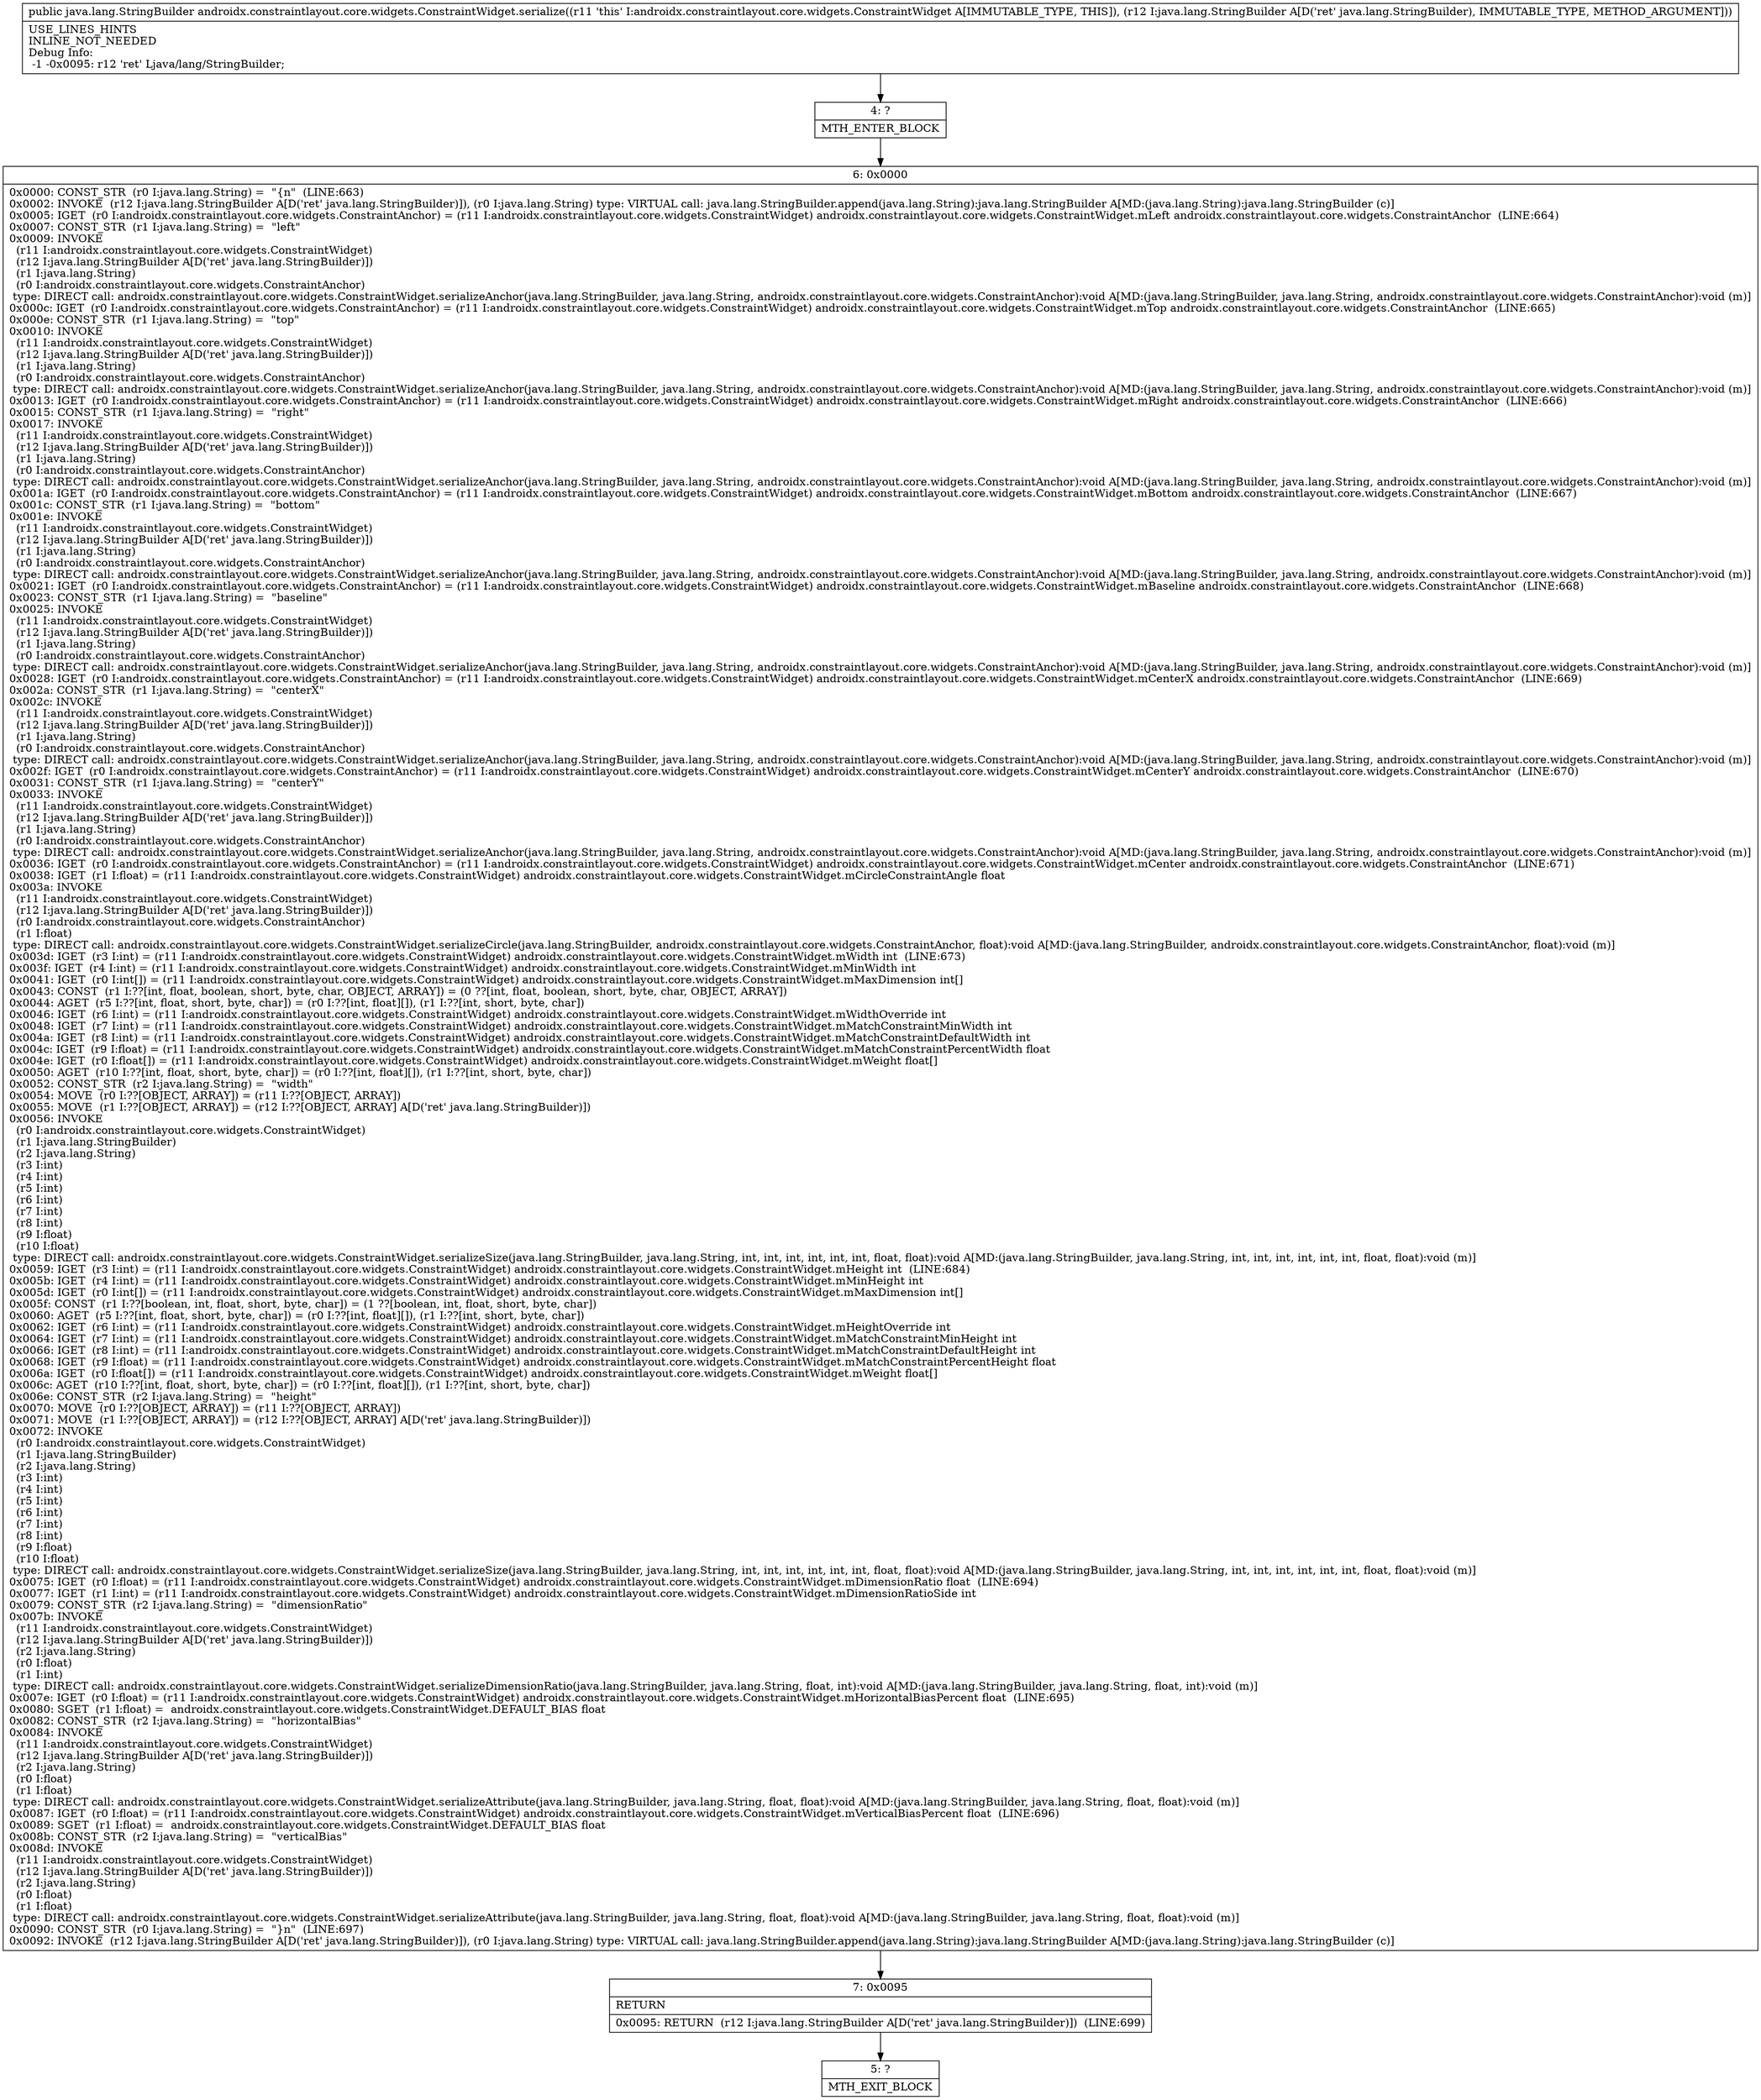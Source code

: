 digraph "CFG forandroidx.constraintlayout.core.widgets.ConstraintWidget.serialize(Ljava\/lang\/StringBuilder;)Ljava\/lang\/StringBuilder;" {
Node_4 [shape=record,label="{4\:\ ?|MTH_ENTER_BLOCK\l}"];
Node_6 [shape=record,label="{6\:\ 0x0000|0x0000: CONST_STR  (r0 I:java.lang.String) =  \"\{n\"  (LINE:663)\l0x0002: INVOKE  (r12 I:java.lang.StringBuilder A[D('ret' java.lang.StringBuilder)]), (r0 I:java.lang.String) type: VIRTUAL call: java.lang.StringBuilder.append(java.lang.String):java.lang.StringBuilder A[MD:(java.lang.String):java.lang.StringBuilder (c)]\l0x0005: IGET  (r0 I:androidx.constraintlayout.core.widgets.ConstraintAnchor) = (r11 I:androidx.constraintlayout.core.widgets.ConstraintWidget) androidx.constraintlayout.core.widgets.ConstraintWidget.mLeft androidx.constraintlayout.core.widgets.ConstraintAnchor  (LINE:664)\l0x0007: CONST_STR  (r1 I:java.lang.String) =  \"left\" \l0x0009: INVOKE  \l  (r11 I:androidx.constraintlayout.core.widgets.ConstraintWidget)\l  (r12 I:java.lang.StringBuilder A[D('ret' java.lang.StringBuilder)])\l  (r1 I:java.lang.String)\l  (r0 I:androidx.constraintlayout.core.widgets.ConstraintAnchor)\l type: DIRECT call: androidx.constraintlayout.core.widgets.ConstraintWidget.serializeAnchor(java.lang.StringBuilder, java.lang.String, androidx.constraintlayout.core.widgets.ConstraintAnchor):void A[MD:(java.lang.StringBuilder, java.lang.String, androidx.constraintlayout.core.widgets.ConstraintAnchor):void (m)]\l0x000c: IGET  (r0 I:androidx.constraintlayout.core.widgets.ConstraintAnchor) = (r11 I:androidx.constraintlayout.core.widgets.ConstraintWidget) androidx.constraintlayout.core.widgets.ConstraintWidget.mTop androidx.constraintlayout.core.widgets.ConstraintAnchor  (LINE:665)\l0x000e: CONST_STR  (r1 I:java.lang.String) =  \"top\" \l0x0010: INVOKE  \l  (r11 I:androidx.constraintlayout.core.widgets.ConstraintWidget)\l  (r12 I:java.lang.StringBuilder A[D('ret' java.lang.StringBuilder)])\l  (r1 I:java.lang.String)\l  (r0 I:androidx.constraintlayout.core.widgets.ConstraintAnchor)\l type: DIRECT call: androidx.constraintlayout.core.widgets.ConstraintWidget.serializeAnchor(java.lang.StringBuilder, java.lang.String, androidx.constraintlayout.core.widgets.ConstraintAnchor):void A[MD:(java.lang.StringBuilder, java.lang.String, androidx.constraintlayout.core.widgets.ConstraintAnchor):void (m)]\l0x0013: IGET  (r0 I:androidx.constraintlayout.core.widgets.ConstraintAnchor) = (r11 I:androidx.constraintlayout.core.widgets.ConstraintWidget) androidx.constraintlayout.core.widgets.ConstraintWidget.mRight androidx.constraintlayout.core.widgets.ConstraintAnchor  (LINE:666)\l0x0015: CONST_STR  (r1 I:java.lang.String) =  \"right\" \l0x0017: INVOKE  \l  (r11 I:androidx.constraintlayout.core.widgets.ConstraintWidget)\l  (r12 I:java.lang.StringBuilder A[D('ret' java.lang.StringBuilder)])\l  (r1 I:java.lang.String)\l  (r0 I:androidx.constraintlayout.core.widgets.ConstraintAnchor)\l type: DIRECT call: androidx.constraintlayout.core.widgets.ConstraintWidget.serializeAnchor(java.lang.StringBuilder, java.lang.String, androidx.constraintlayout.core.widgets.ConstraintAnchor):void A[MD:(java.lang.StringBuilder, java.lang.String, androidx.constraintlayout.core.widgets.ConstraintAnchor):void (m)]\l0x001a: IGET  (r0 I:androidx.constraintlayout.core.widgets.ConstraintAnchor) = (r11 I:androidx.constraintlayout.core.widgets.ConstraintWidget) androidx.constraintlayout.core.widgets.ConstraintWidget.mBottom androidx.constraintlayout.core.widgets.ConstraintAnchor  (LINE:667)\l0x001c: CONST_STR  (r1 I:java.lang.String) =  \"bottom\" \l0x001e: INVOKE  \l  (r11 I:androidx.constraintlayout.core.widgets.ConstraintWidget)\l  (r12 I:java.lang.StringBuilder A[D('ret' java.lang.StringBuilder)])\l  (r1 I:java.lang.String)\l  (r0 I:androidx.constraintlayout.core.widgets.ConstraintAnchor)\l type: DIRECT call: androidx.constraintlayout.core.widgets.ConstraintWidget.serializeAnchor(java.lang.StringBuilder, java.lang.String, androidx.constraintlayout.core.widgets.ConstraintAnchor):void A[MD:(java.lang.StringBuilder, java.lang.String, androidx.constraintlayout.core.widgets.ConstraintAnchor):void (m)]\l0x0021: IGET  (r0 I:androidx.constraintlayout.core.widgets.ConstraintAnchor) = (r11 I:androidx.constraintlayout.core.widgets.ConstraintWidget) androidx.constraintlayout.core.widgets.ConstraintWidget.mBaseline androidx.constraintlayout.core.widgets.ConstraintAnchor  (LINE:668)\l0x0023: CONST_STR  (r1 I:java.lang.String) =  \"baseline\" \l0x0025: INVOKE  \l  (r11 I:androidx.constraintlayout.core.widgets.ConstraintWidget)\l  (r12 I:java.lang.StringBuilder A[D('ret' java.lang.StringBuilder)])\l  (r1 I:java.lang.String)\l  (r0 I:androidx.constraintlayout.core.widgets.ConstraintAnchor)\l type: DIRECT call: androidx.constraintlayout.core.widgets.ConstraintWidget.serializeAnchor(java.lang.StringBuilder, java.lang.String, androidx.constraintlayout.core.widgets.ConstraintAnchor):void A[MD:(java.lang.StringBuilder, java.lang.String, androidx.constraintlayout.core.widgets.ConstraintAnchor):void (m)]\l0x0028: IGET  (r0 I:androidx.constraintlayout.core.widgets.ConstraintAnchor) = (r11 I:androidx.constraintlayout.core.widgets.ConstraintWidget) androidx.constraintlayout.core.widgets.ConstraintWidget.mCenterX androidx.constraintlayout.core.widgets.ConstraintAnchor  (LINE:669)\l0x002a: CONST_STR  (r1 I:java.lang.String) =  \"centerX\" \l0x002c: INVOKE  \l  (r11 I:androidx.constraintlayout.core.widgets.ConstraintWidget)\l  (r12 I:java.lang.StringBuilder A[D('ret' java.lang.StringBuilder)])\l  (r1 I:java.lang.String)\l  (r0 I:androidx.constraintlayout.core.widgets.ConstraintAnchor)\l type: DIRECT call: androidx.constraintlayout.core.widgets.ConstraintWidget.serializeAnchor(java.lang.StringBuilder, java.lang.String, androidx.constraintlayout.core.widgets.ConstraintAnchor):void A[MD:(java.lang.StringBuilder, java.lang.String, androidx.constraintlayout.core.widgets.ConstraintAnchor):void (m)]\l0x002f: IGET  (r0 I:androidx.constraintlayout.core.widgets.ConstraintAnchor) = (r11 I:androidx.constraintlayout.core.widgets.ConstraintWidget) androidx.constraintlayout.core.widgets.ConstraintWidget.mCenterY androidx.constraintlayout.core.widgets.ConstraintAnchor  (LINE:670)\l0x0031: CONST_STR  (r1 I:java.lang.String) =  \"centerY\" \l0x0033: INVOKE  \l  (r11 I:androidx.constraintlayout.core.widgets.ConstraintWidget)\l  (r12 I:java.lang.StringBuilder A[D('ret' java.lang.StringBuilder)])\l  (r1 I:java.lang.String)\l  (r0 I:androidx.constraintlayout.core.widgets.ConstraintAnchor)\l type: DIRECT call: androidx.constraintlayout.core.widgets.ConstraintWidget.serializeAnchor(java.lang.StringBuilder, java.lang.String, androidx.constraintlayout.core.widgets.ConstraintAnchor):void A[MD:(java.lang.StringBuilder, java.lang.String, androidx.constraintlayout.core.widgets.ConstraintAnchor):void (m)]\l0x0036: IGET  (r0 I:androidx.constraintlayout.core.widgets.ConstraintAnchor) = (r11 I:androidx.constraintlayout.core.widgets.ConstraintWidget) androidx.constraintlayout.core.widgets.ConstraintWidget.mCenter androidx.constraintlayout.core.widgets.ConstraintAnchor  (LINE:671)\l0x0038: IGET  (r1 I:float) = (r11 I:androidx.constraintlayout.core.widgets.ConstraintWidget) androidx.constraintlayout.core.widgets.ConstraintWidget.mCircleConstraintAngle float \l0x003a: INVOKE  \l  (r11 I:androidx.constraintlayout.core.widgets.ConstraintWidget)\l  (r12 I:java.lang.StringBuilder A[D('ret' java.lang.StringBuilder)])\l  (r0 I:androidx.constraintlayout.core.widgets.ConstraintAnchor)\l  (r1 I:float)\l type: DIRECT call: androidx.constraintlayout.core.widgets.ConstraintWidget.serializeCircle(java.lang.StringBuilder, androidx.constraintlayout.core.widgets.ConstraintAnchor, float):void A[MD:(java.lang.StringBuilder, androidx.constraintlayout.core.widgets.ConstraintAnchor, float):void (m)]\l0x003d: IGET  (r3 I:int) = (r11 I:androidx.constraintlayout.core.widgets.ConstraintWidget) androidx.constraintlayout.core.widgets.ConstraintWidget.mWidth int  (LINE:673)\l0x003f: IGET  (r4 I:int) = (r11 I:androidx.constraintlayout.core.widgets.ConstraintWidget) androidx.constraintlayout.core.widgets.ConstraintWidget.mMinWidth int \l0x0041: IGET  (r0 I:int[]) = (r11 I:androidx.constraintlayout.core.widgets.ConstraintWidget) androidx.constraintlayout.core.widgets.ConstraintWidget.mMaxDimension int[] \l0x0043: CONST  (r1 I:??[int, float, boolean, short, byte, char, OBJECT, ARRAY]) = (0 ??[int, float, boolean, short, byte, char, OBJECT, ARRAY]) \l0x0044: AGET  (r5 I:??[int, float, short, byte, char]) = (r0 I:??[int, float][]), (r1 I:??[int, short, byte, char]) \l0x0046: IGET  (r6 I:int) = (r11 I:androidx.constraintlayout.core.widgets.ConstraintWidget) androidx.constraintlayout.core.widgets.ConstraintWidget.mWidthOverride int \l0x0048: IGET  (r7 I:int) = (r11 I:androidx.constraintlayout.core.widgets.ConstraintWidget) androidx.constraintlayout.core.widgets.ConstraintWidget.mMatchConstraintMinWidth int \l0x004a: IGET  (r8 I:int) = (r11 I:androidx.constraintlayout.core.widgets.ConstraintWidget) androidx.constraintlayout.core.widgets.ConstraintWidget.mMatchConstraintDefaultWidth int \l0x004c: IGET  (r9 I:float) = (r11 I:androidx.constraintlayout.core.widgets.ConstraintWidget) androidx.constraintlayout.core.widgets.ConstraintWidget.mMatchConstraintPercentWidth float \l0x004e: IGET  (r0 I:float[]) = (r11 I:androidx.constraintlayout.core.widgets.ConstraintWidget) androidx.constraintlayout.core.widgets.ConstraintWidget.mWeight float[] \l0x0050: AGET  (r10 I:??[int, float, short, byte, char]) = (r0 I:??[int, float][]), (r1 I:??[int, short, byte, char]) \l0x0052: CONST_STR  (r2 I:java.lang.String) =  \"width\" \l0x0054: MOVE  (r0 I:??[OBJECT, ARRAY]) = (r11 I:??[OBJECT, ARRAY]) \l0x0055: MOVE  (r1 I:??[OBJECT, ARRAY]) = (r12 I:??[OBJECT, ARRAY] A[D('ret' java.lang.StringBuilder)]) \l0x0056: INVOKE  \l  (r0 I:androidx.constraintlayout.core.widgets.ConstraintWidget)\l  (r1 I:java.lang.StringBuilder)\l  (r2 I:java.lang.String)\l  (r3 I:int)\l  (r4 I:int)\l  (r5 I:int)\l  (r6 I:int)\l  (r7 I:int)\l  (r8 I:int)\l  (r9 I:float)\l  (r10 I:float)\l type: DIRECT call: androidx.constraintlayout.core.widgets.ConstraintWidget.serializeSize(java.lang.StringBuilder, java.lang.String, int, int, int, int, int, int, float, float):void A[MD:(java.lang.StringBuilder, java.lang.String, int, int, int, int, int, int, float, float):void (m)]\l0x0059: IGET  (r3 I:int) = (r11 I:androidx.constraintlayout.core.widgets.ConstraintWidget) androidx.constraintlayout.core.widgets.ConstraintWidget.mHeight int  (LINE:684)\l0x005b: IGET  (r4 I:int) = (r11 I:androidx.constraintlayout.core.widgets.ConstraintWidget) androidx.constraintlayout.core.widgets.ConstraintWidget.mMinHeight int \l0x005d: IGET  (r0 I:int[]) = (r11 I:androidx.constraintlayout.core.widgets.ConstraintWidget) androidx.constraintlayout.core.widgets.ConstraintWidget.mMaxDimension int[] \l0x005f: CONST  (r1 I:??[boolean, int, float, short, byte, char]) = (1 ??[boolean, int, float, short, byte, char]) \l0x0060: AGET  (r5 I:??[int, float, short, byte, char]) = (r0 I:??[int, float][]), (r1 I:??[int, short, byte, char]) \l0x0062: IGET  (r6 I:int) = (r11 I:androidx.constraintlayout.core.widgets.ConstraintWidget) androidx.constraintlayout.core.widgets.ConstraintWidget.mHeightOverride int \l0x0064: IGET  (r7 I:int) = (r11 I:androidx.constraintlayout.core.widgets.ConstraintWidget) androidx.constraintlayout.core.widgets.ConstraintWidget.mMatchConstraintMinHeight int \l0x0066: IGET  (r8 I:int) = (r11 I:androidx.constraintlayout.core.widgets.ConstraintWidget) androidx.constraintlayout.core.widgets.ConstraintWidget.mMatchConstraintDefaultHeight int \l0x0068: IGET  (r9 I:float) = (r11 I:androidx.constraintlayout.core.widgets.ConstraintWidget) androidx.constraintlayout.core.widgets.ConstraintWidget.mMatchConstraintPercentHeight float \l0x006a: IGET  (r0 I:float[]) = (r11 I:androidx.constraintlayout.core.widgets.ConstraintWidget) androidx.constraintlayout.core.widgets.ConstraintWidget.mWeight float[] \l0x006c: AGET  (r10 I:??[int, float, short, byte, char]) = (r0 I:??[int, float][]), (r1 I:??[int, short, byte, char]) \l0x006e: CONST_STR  (r2 I:java.lang.String) =  \"height\" \l0x0070: MOVE  (r0 I:??[OBJECT, ARRAY]) = (r11 I:??[OBJECT, ARRAY]) \l0x0071: MOVE  (r1 I:??[OBJECT, ARRAY]) = (r12 I:??[OBJECT, ARRAY] A[D('ret' java.lang.StringBuilder)]) \l0x0072: INVOKE  \l  (r0 I:androidx.constraintlayout.core.widgets.ConstraintWidget)\l  (r1 I:java.lang.StringBuilder)\l  (r2 I:java.lang.String)\l  (r3 I:int)\l  (r4 I:int)\l  (r5 I:int)\l  (r6 I:int)\l  (r7 I:int)\l  (r8 I:int)\l  (r9 I:float)\l  (r10 I:float)\l type: DIRECT call: androidx.constraintlayout.core.widgets.ConstraintWidget.serializeSize(java.lang.StringBuilder, java.lang.String, int, int, int, int, int, int, float, float):void A[MD:(java.lang.StringBuilder, java.lang.String, int, int, int, int, int, int, float, float):void (m)]\l0x0075: IGET  (r0 I:float) = (r11 I:androidx.constraintlayout.core.widgets.ConstraintWidget) androidx.constraintlayout.core.widgets.ConstraintWidget.mDimensionRatio float  (LINE:694)\l0x0077: IGET  (r1 I:int) = (r11 I:androidx.constraintlayout.core.widgets.ConstraintWidget) androidx.constraintlayout.core.widgets.ConstraintWidget.mDimensionRatioSide int \l0x0079: CONST_STR  (r2 I:java.lang.String) =  \"dimensionRatio\" \l0x007b: INVOKE  \l  (r11 I:androidx.constraintlayout.core.widgets.ConstraintWidget)\l  (r12 I:java.lang.StringBuilder A[D('ret' java.lang.StringBuilder)])\l  (r2 I:java.lang.String)\l  (r0 I:float)\l  (r1 I:int)\l type: DIRECT call: androidx.constraintlayout.core.widgets.ConstraintWidget.serializeDimensionRatio(java.lang.StringBuilder, java.lang.String, float, int):void A[MD:(java.lang.StringBuilder, java.lang.String, float, int):void (m)]\l0x007e: IGET  (r0 I:float) = (r11 I:androidx.constraintlayout.core.widgets.ConstraintWidget) androidx.constraintlayout.core.widgets.ConstraintWidget.mHorizontalBiasPercent float  (LINE:695)\l0x0080: SGET  (r1 I:float) =  androidx.constraintlayout.core.widgets.ConstraintWidget.DEFAULT_BIAS float \l0x0082: CONST_STR  (r2 I:java.lang.String) =  \"horizontalBias\" \l0x0084: INVOKE  \l  (r11 I:androidx.constraintlayout.core.widgets.ConstraintWidget)\l  (r12 I:java.lang.StringBuilder A[D('ret' java.lang.StringBuilder)])\l  (r2 I:java.lang.String)\l  (r0 I:float)\l  (r1 I:float)\l type: DIRECT call: androidx.constraintlayout.core.widgets.ConstraintWidget.serializeAttribute(java.lang.StringBuilder, java.lang.String, float, float):void A[MD:(java.lang.StringBuilder, java.lang.String, float, float):void (m)]\l0x0087: IGET  (r0 I:float) = (r11 I:androidx.constraintlayout.core.widgets.ConstraintWidget) androidx.constraintlayout.core.widgets.ConstraintWidget.mVerticalBiasPercent float  (LINE:696)\l0x0089: SGET  (r1 I:float) =  androidx.constraintlayout.core.widgets.ConstraintWidget.DEFAULT_BIAS float \l0x008b: CONST_STR  (r2 I:java.lang.String) =  \"verticalBias\" \l0x008d: INVOKE  \l  (r11 I:androidx.constraintlayout.core.widgets.ConstraintWidget)\l  (r12 I:java.lang.StringBuilder A[D('ret' java.lang.StringBuilder)])\l  (r2 I:java.lang.String)\l  (r0 I:float)\l  (r1 I:float)\l type: DIRECT call: androidx.constraintlayout.core.widgets.ConstraintWidget.serializeAttribute(java.lang.StringBuilder, java.lang.String, float, float):void A[MD:(java.lang.StringBuilder, java.lang.String, float, float):void (m)]\l0x0090: CONST_STR  (r0 I:java.lang.String) =  \"\}n\"  (LINE:697)\l0x0092: INVOKE  (r12 I:java.lang.StringBuilder A[D('ret' java.lang.StringBuilder)]), (r0 I:java.lang.String) type: VIRTUAL call: java.lang.StringBuilder.append(java.lang.String):java.lang.StringBuilder A[MD:(java.lang.String):java.lang.StringBuilder (c)]\l}"];
Node_7 [shape=record,label="{7\:\ 0x0095|RETURN\l|0x0095: RETURN  (r12 I:java.lang.StringBuilder A[D('ret' java.lang.StringBuilder)])  (LINE:699)\l}"];
Node_5 [shape=record,label="{5\:\ ?|MTH_EXIT_BLOCK\l}"];
MethodNode[shape=record,label="{public java.lang.StringBuilder androidx.constraintlayout.core.widgets.ConstraintWidget.serialize((r11 'this' I:androidx.constraintlayout.core.widgets.ConstraintWidget A[IMMUTABLE_TYPE, THIS]), (r12 I:java.lang.StringBuilder A[D('ret' java.lang.StringBuilder), IMMUTABLE_TYPE, METHOD_ARGUMENT]))  | USE_LINES_HINTS\lINLINE_NOT_NEEDED\lDebug Info:\l  \-1 \-0x0095: r12 'ret' Ljava\/lang\/StringBuilder;\l}"];
MethodNode -> Node_4;Node_4 -> Node_6;
Node_6 -> Node_7;
Node_7 -> Node_5;
}

